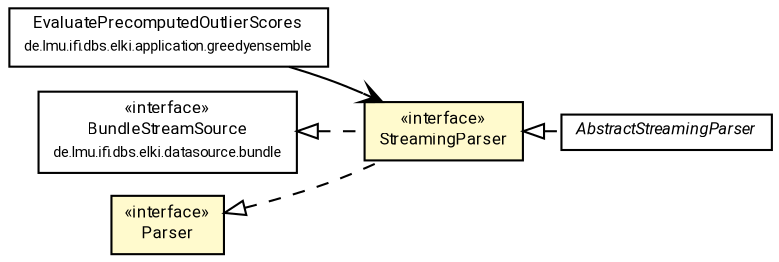 #!/usr/local/bin/dot
#
# Class diagram 
# Generated by UMLGraph version R5_7_2-60-g0e99a6 (http://www.spinellis.gr/umlgraph/)
#

digraph G {
	graph [fontnames="svg"]
	edge [fontname="Roboto",fontsize=7,labelfontname="Roboto",labelfontsize=7,color="black"];
	node [fontname="Roboto",fontcolor="black",fontsize=8,shape=plaintext,margin=0,width=0,height=0];
	nodesep=0.15;
	ranksep=0.25;
	rankdir=LR;
	// de.lmu.ifi.dbs.elki.application.greedyensemble.EvaluatePrecomputedOutlierScores
	c10054866 [label=<<table title="de.lmu.ifi.dbs.elki.application.greedyensemble.EvaluatePrecomputedOutlierScores" border="0" cellborder="1" cellspacing="0" cellpadding="2" href="../../application/greedyensemble/EvaluatePrecomputedOutlierScores.html" target="_parent">
		<tr><td><table border="0" cellspacing="0" cellpadding="1">
		<tr><td align="center" balign="center"> <font face="Roboto">EvaluatePrecomputedOutlierScores</font> </td></tr>
		<tr><td align="center" balign="center"> <font face="Roboto" point-size="7.0">de.lmu.ifi.dbs.elki.application.greedyensemble</font> </td></tr>
		</table></td></tr>
		</table>>, URL="../../application/greedyensemble/EvaluatePrecomputedOutlierScores.html"];
	// de.lmu.ifi.dbs.elki.datasource.bundle.BundleStreamSource
	c10055950 [label=<<table title="de.lmu.ifi.dbs.elki.datasource.bundle.BundleStreamSource" border="0" cellborder="1" cellspacing="0" cellpadding="2" href="../bundle/BundleStreamSource.html" target="_parent">
		<tr><td><table border="0" cellspacing="0" cellpadding="1">
		<tr><td align="center" balign="center"> &#171;interface&#187; </td></tr>
		<tr><td align="center" balign="center"> <font face="Roboto">BundleStreamSource</font> </td></tr>
		<tr><td align="center" balign="center"> <font face="Roboto" point-size="7.0">de.lmu.ifi.dbs.elki.datasource.bundle</font> </td></tr>
		</table></td></tr>
		</table>>, URL="../bundle/BundleStreamSource.html"];
	// de.lmu.ifi.dbs.elki.datasource.parser.StreamingParser
	c10057526 [label=<<table title="de.lmu.ifi.dbs.elki.datasource.parser.StreamingParser" border="0" cellborder="1" cellspacing="0" cellpadding="2" bgcolor="lemonChiffon" href="StreamingParser.html" target="_parent">
		<tr><td><table border="0" cellspacing="0" cellpadding="1">
		<tr><td align="center" balign="center"> &#171;interface&#187; </td></tr>
		<tr><td align="center" balign="center"> <font face="Roboto">StreamingParser</font> </td></tr>
		</table></td></tr>
		</table>>, URL="StreamingParser.html"];
	// de.lmu.ifi.dbs.elki.datasource.parser.Parser
	c10057527 [label=<<table title="de.lmu.ifi.dbs.elki.datasource.parser.Parser" border="0" cellborder="1" cellspacing="0" cellpadding="2" bgcolor="LemonChiffon" href="Parser.html" target="_parent">
		<tr><td><table border="0" cellspacing="0" cellpadding="1">
		<tr><td align="center" balign="center"> &#171;interface&#187; </td></tr>
		<tr><td align="center" balign="center"> <font face="Roboto">Parser</font> </td></tr>
		</table></td></tr>
		</table>>, URL="Parser.html"];
	// de.lmu.ifi.dbs.elki.datasource.parser.AbstractStreamingParser
	c10057542 [label=<<table title="de.lmu.ifi.dbs.elki.datasource.parser.AbstractStreamingParser" border="0" cellborder="1" cellspacing="0" cellpadding="2" href="AbstractStreamingParser.html" target="_parent">
		<tr><td><table border="0" cellspacing="0" cellpadding="1">
		<tr><td align="center" balign="center"> <font face="Roboto"><i>AbstractStreamingParser</i></font> </td></tr>
		</table></td></tr>
		</table>>, URL="AbstractStreamingParser.html"];
	// de.lmu.ifi.dbs.elki.datasource.parser.StreamingParser implements de.lmu.ifi.dbs.elki.datasource.parser.Parser
	c10057527 -> c10057526 [arrowtail=empty,style=dashed,dir=back,weight=9];
	// de.lmu.ifi.dbs.elki.datasource.parser.StreamingParser implements de.lmu.ifi.dbs.elki.datasource.bundle.BundleStreamSource
	c10055950 -> c10057526 [arrowtail=empty,style=dashed,dir=back,weight=9];
	// de.lmu.ifi.dbs.elki.datasource.parser.AbstractStreamingParser implements de.lmu.ifi.dbs.elki.datasource.parser.StreamingParser
	c10057526 -> c10057542 [arrowtail=empty,style=dashed,dir=back,weight=9];
	// de.lmu.ifi.dbs.elki.application.greedyensemble.EvaluatePrecomputedOutlierScores navassoc de.lmu.ifi.dbs.elki.datasource.parser.StreamingParser
	c10054866 -> c10057526 [arrowhead=open,weight=1];
}

